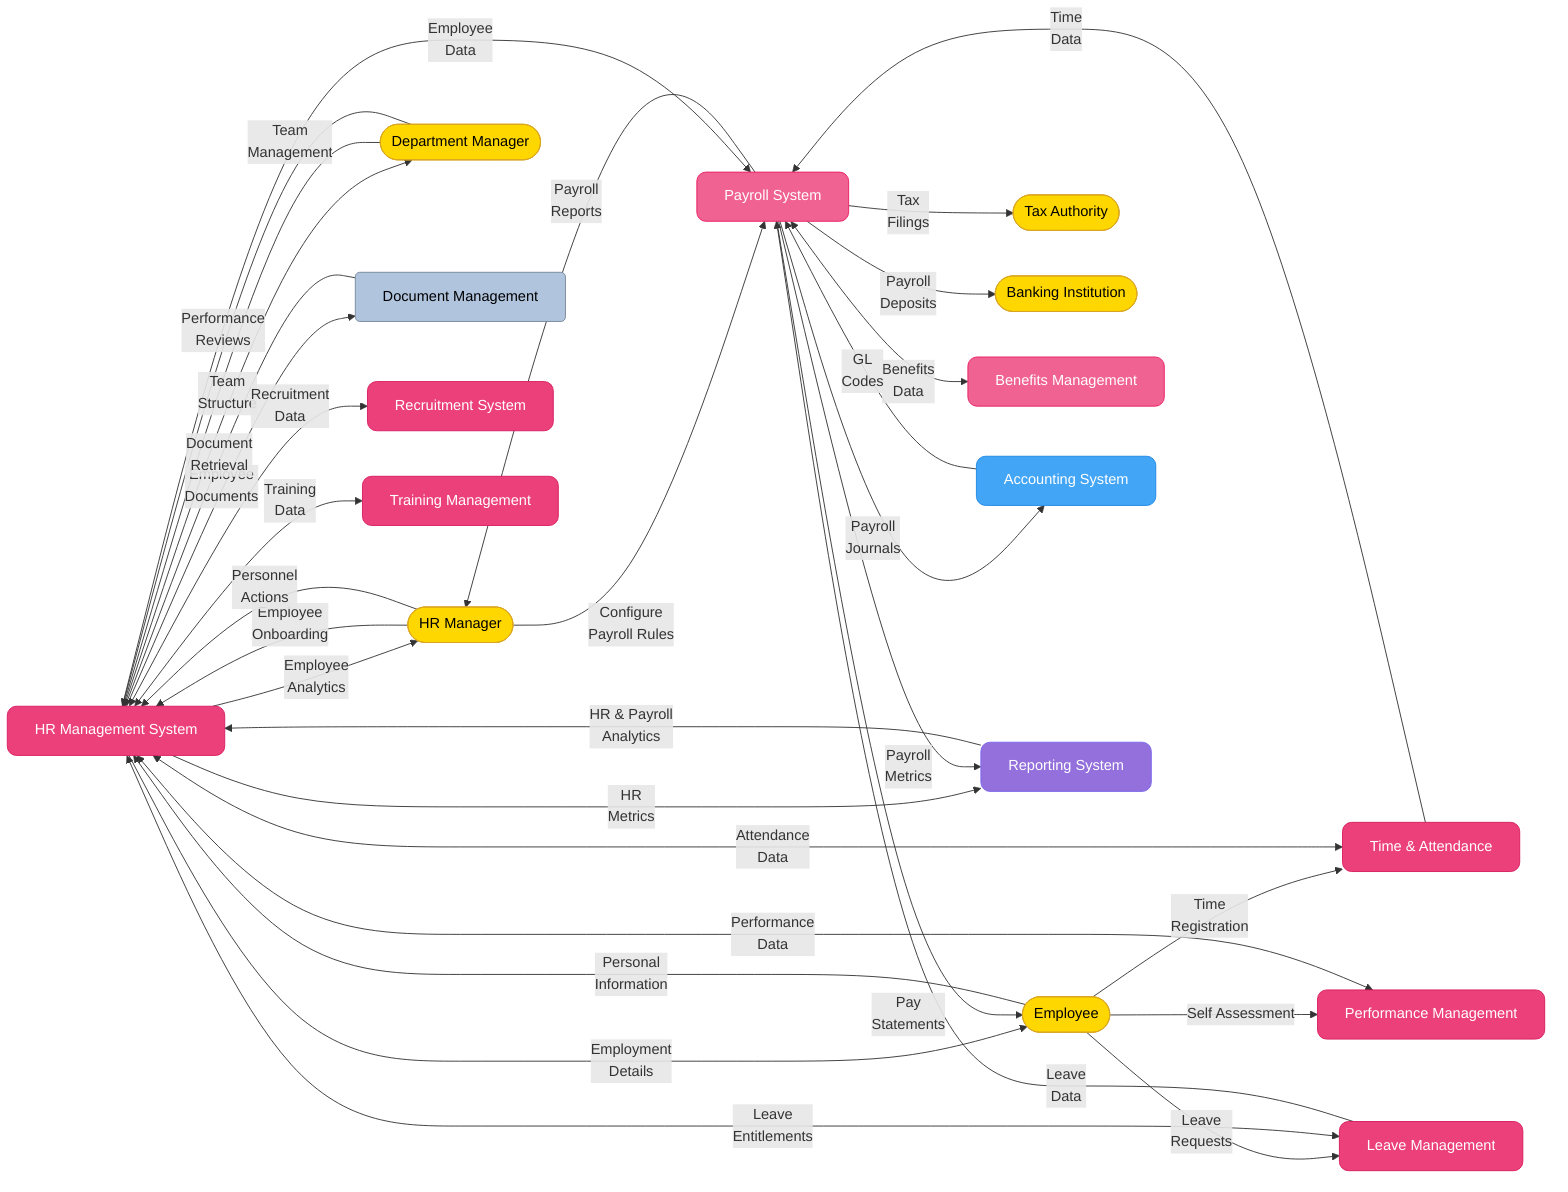 flowchart LR
    %% Main systems
    HR[HR Management System]:::hr
    PR[Payroll System]:::payroll
    
    %% External entities
    HRM([HR Manager]):::external
    DM([Department Manager]):::external
    EM([Employee]):::external
    TX([Tax Authority]):::external
    BANK([Banking Institution]):::external
    
    %% Other systems
    TA[Time & Attendance]:::hr
    LM[Leave Management]:::hr
    PM[Performance Management]:::hr
    BN[Benefits Management]:::payroll
    ACC[Accounting System]:::accounting
    REP[Reporting System]:::reporting
    DOC[Document Management]:::external_system
    RC[Recruitment System]:::hr
    TRN[Training Management]:::hr
    
    %% Connections with data flows
    %% HR Manager interactions
    HRM -->|Employee\nOnboarding| HR
    HRM -->|Personnel\nActions| HR
    HRM -->|Configure\nPayroll Rules| PR
    HR -->|Employee\nAnalytics| HRM
    PR -->|Payroll\nReports| HRM
    
    %% Department Manager interactions
    DM -->|Team\nManagement| HR
    DM -->|Performance\nReviews| HR
    HR -->|Team\nStructure| DM
    
    %% Employee interactions
    EM -->|Personal\nInformation| HR
    EM -->|Time\nRegistration| TA
    EM -->|Leave\nRequests| LM
    EM -->|Self Assessment| PM
    HR -->|Employment\nDetails| EM
    PR -->|Pay\nStatements| EM
    
    %% External authority interactions
    PR -->|Tax\nFilings| TX
    PR -->|Payroll\nDeposits| BANK
    
    %% System interactions
    HR <-->|Attendance\nData| TA
    HR <-->|Leave\nEntitlements| LM
    HR <-->|Performance\nData| PM
    
    HR -->|Employee\nData| PR
    TA -->|Time\nData| PR
    LM -->|Leave\nData| PR
    PR <-->|Benefits\nData| BN
    
    PR -->|Payroll\nJournals| ACC
    ACC -->|GL\nCodes| PR
    
    HR -->|HR\nMetrics| REP
    PR -->|Payroll\nMetrics| REP
    REP -->|HR & Payroll\nAnalytics| HR
    
    HR -->|Employee\nDocuments| DOC
    DOC -->|Document\nRetrieval| HR
    
    HR <-->|Recruitment\nData| RC
    HR <-->|Training\nData| TRN
    
    %% Styles
    classDef hr fill:#EC407A,stroke:#D81B60,color:white,rx:10,ry:10
    classDef payroll fill:#F06292,stroke:#E91E63,color:white,rx:10,ry:10
    classDef accounting fill:#42A5F5,stroke:#1E88E5,color:white,rx:10,ry:10
    classDef external fill:#FFD700,stroke:#DAA520,color:black,rx:5,ry:5,shape:stadium
    classDef external_system fill:#B0C4DE,stroke:#778899,color:black,rx:5,ry:5
    classDef reporting fill:#9370DB,stroke:#7B68EE,color:white,rx:10,ry:10